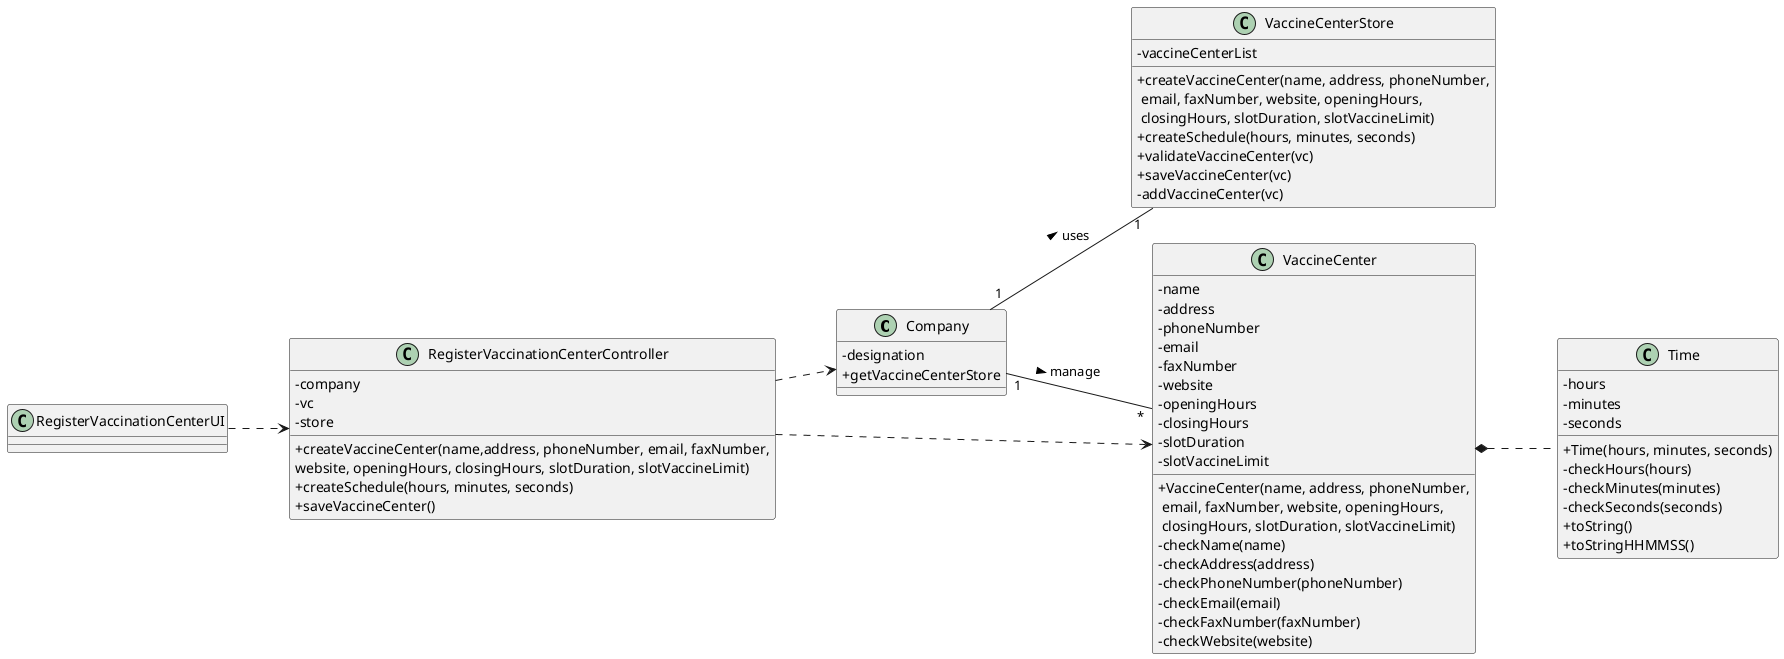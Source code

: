 @startuml
skinparam classAttributeIconSize 0
left to right direction

class Company {
    -designation
    +getVaccineCenterStore
}

class VaccineCenter {
    -name
    -address
    -phoneNumber
    -email
    -faxNumber
    -website
    -openingHours
    -closingHours
    -slotDuration
    -slotVaccineLimit
    +VaccineCenter(name, address, phoneNumber,\n email, faxNumber, website, openingHours,\n closingHours, slotDuration, slotVaccineLimit)
    -checkName(name)
    -checkAddress(address)
    -checkPhoneNumber(phoneNumber)
    -checkEmail(email)
    -checkFaxNumber(faxNumber)
    -checkWebsite(website)
}

class RegisterVaccinationCenterUI {
}

class RegisterVaccinationCenterController {
   -company
   -vc
   -store
   +createVaccineCenter(name,address, phoneNumber, email, faxNumber,
      website, openingHours, closingHours, slotDuration, slotVaccineLimit)
   +createSchedule(hours, minutes, seconds)
   +saveVaccineCenter()
}
class VaccineCenterStore {
    -vaccineCenterList
    +createVaccineCenter(name, address, phoneNumber,\n email, faxNumber, website, openingHours,\n closingHours, slotDuration, slotVaccineLimit)
    +createSchedule(hours, minutes, seconds)
    +validateVaccineCenter(vc)
    +saveVaccineCenter(vc)
    -addVaccineCenter(vc)
}

class Time{
-hours
-minutes
-seconds
+ Time(hours, minutes, seconds)
-checkHours(hours)
-checkMinutes(minutes)
-checkSeconds(seconds)
+toString()
+toStringHHMMSS()
}


RegisterVaccinationCenterUI ..> RegisterVaccinationCenterController
RegisterVaccinationCenterController ..> Company
RegisterVaccinationCenterController ..> VaccineCenter
Company "1" -- "*" VaccineCenter : manage >
Company "1" -- "1" VaccineCenterStore : uses >
VaccineCenter *.. Time
@enduml++